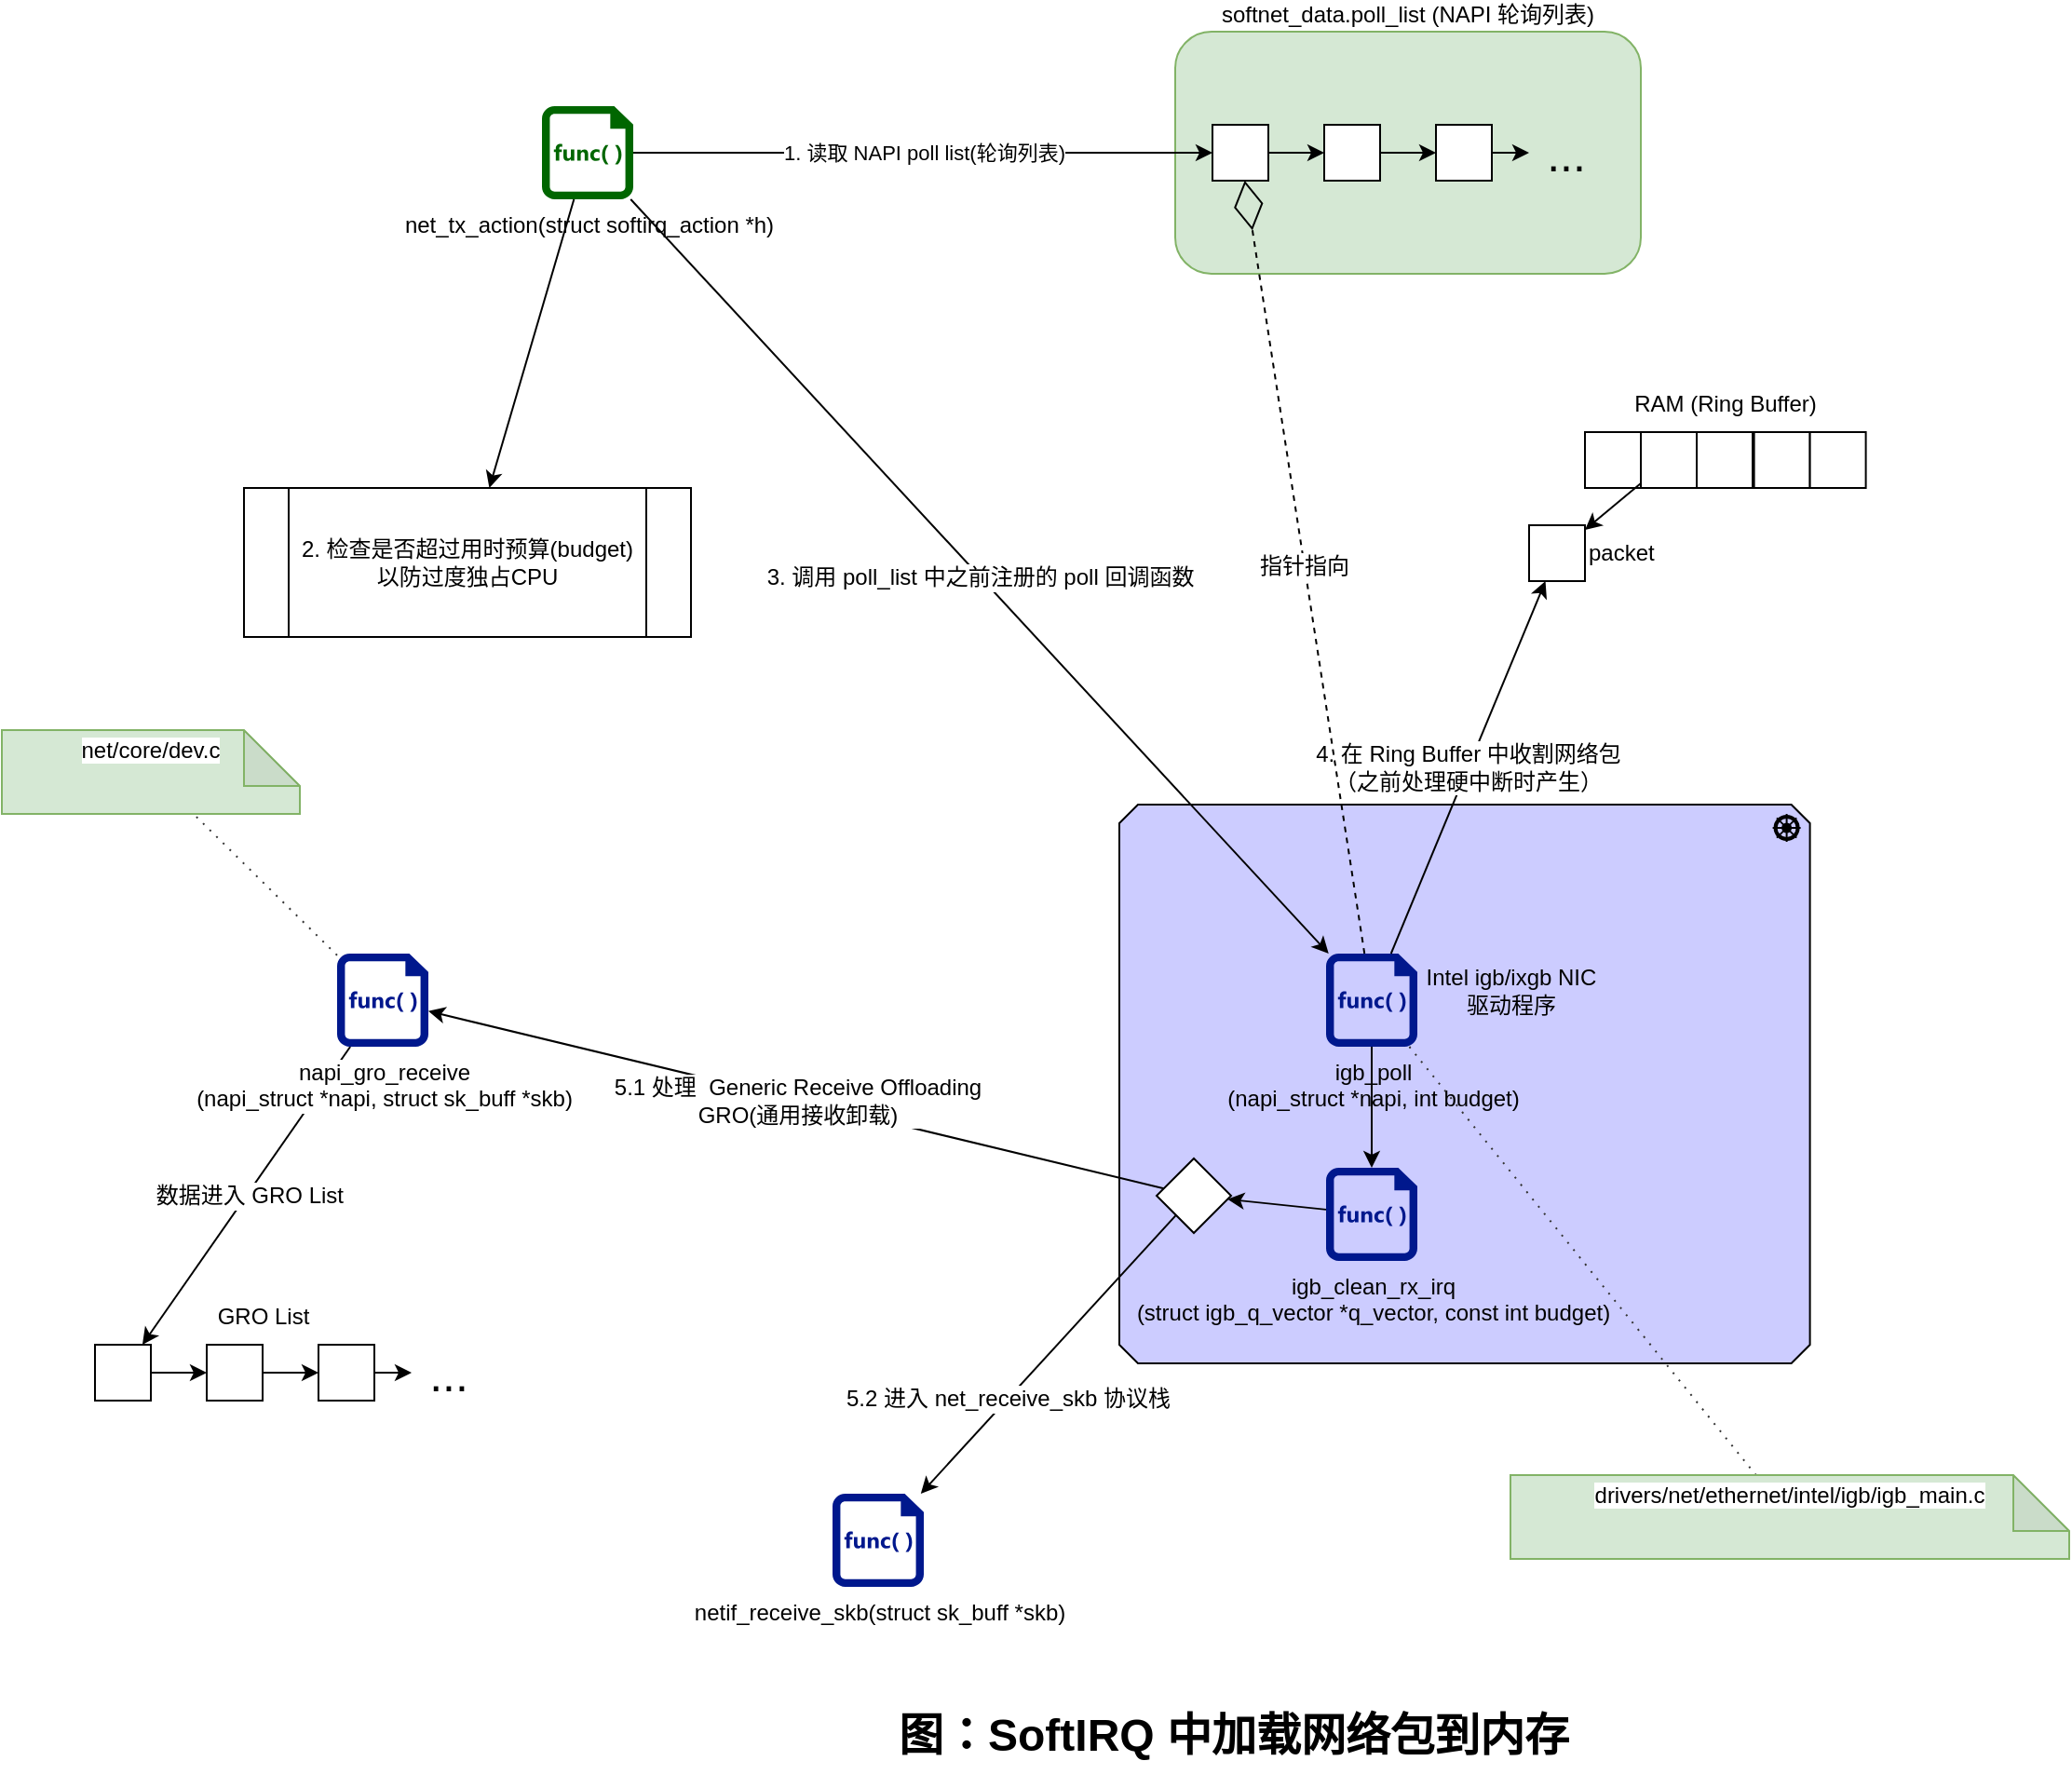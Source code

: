 <mxfile version="15.4.0" type="device"><diagram id="xDrFRfYJf-l-wRVInZkL" name="main"><mxGraphModel dx="2860" dy="1223" grid="1" gridSize="10" guides="1" tooltips="1" connect="1" arrows="1" fold="1" page="1" pageScale="1" pageWidth="1100" pageHeight="850" background="#FFFFFF" math="0" shadow="0"><root><mxCell id="0"/><mxCell id="1" parent="0"/><UserObject label="net_tx_action(struct softirq_action *h)" link="https://elixir.bootlin.com/linux/v5.4/source/kernel/softirq.c#L455" tooltip="This is the function the softirq kernel threads will execute to process packets." id="qz3C33kPQu6QFKgQw6UI-1"><mxCell style="sketch=0;aspect=fixed;pointerEvents=1;shadow=0;dashed=0;html=1;strokeColor=none;labelPosition=center;verticalLabelPosition=bottom;verticalAlign=top;align=center;fillColor=#006600;shape=mxgraph.mscae.enterprise.code_file;labelBackgroundColor=none;" vertex="1" parent="1"><mxGeometry x="370" y="945" width="49" height="50" as="geometry"/></mxCell></UserObject><UserObject label="softnet_data.poll_list (NAPI 轮询列表)" link="https://elixir.bootlin.com/linux/v5.4/source/include/linux/netdevice.h#L2974" id="qz3C33kPQu6QFKgQw6UI-2"><mxCell style="rounded=1;whiteSpace=wrap;html=1;shadow=0;labelBackgroundColor=none;sketch=0;fontFamily=Helvetica;fontSize=12;strokeColor=#82b366;fillColor=#d5e8d4;align=center;labelPosition=center;verticalLabelPosition=top;verticalAlign=bottom;" vertex="1" parent="1"><mxGeometry x="710" y="905" width="250" height="130" as="geometry"/></mxCell></UserObject><mxCell id="qz3C33kPQu6QFKgQw6UI-4" value="1. 读取 NAPI poll list(轮询列表)" style="endArrow=classic;html=1;rounded=0;edgeStyle=orthogonalEdgeStyle;" edge="1" parent="1" source="qz3C33kPQu6QFKgQw6UI-1" target="qz3C33kPQu6QFKgQw6UI-6"><mxGeometry width="50" height="50" relative="1" as="geometry"><mxPoint x="540" y="1020" as="sourcePoint"/><mxPoint x="760" y="810" as="targetPoint"/></mxGeometry></mxCell><mxCell id="qz3C33kPQu6QFKgQw6UI-6" value="" style="rounded=0;whiteSpace=wrap;html=1;" vertex="1" parent="1"><mxGeometry x="730" y="955" width="30" height="30" as="geometry"/></mxCell><mxCell id="qz3C33kPQu6QFKgQw6UI-7" value="" style="endArrow=classic;html=1;rounded=0;" edge="1" parent="1" source="qz3C33kPQu6QFKgQw6UI-6" target="qz3C33kPQu6QFKgQw6UI-8"><mxGeometry width="50" height="50" relative="1" as="geometry"><mxPoint x="800" y="1095" as="sourcePoint"/><mxPoint x="790" y="970" as="targetPoint"/></mxGeometry></mxCell><mxCell id="qz3C33kPQu6QFKgQw6UI-8" value="" style="rounded=0;whiteSpace=wrap;html=1;" vertex="1" parent="1"><mxGeometry x="790" y="955" width="30" height="30" as="geometry"/></mxCell><mxCell id="qz3C33kPQu6QFKgQw6UI-9" value="" style="endArrow=classic;html=1;rounded=0;" edge="1" source="qz3C33kPQu6QFKgQw6UI-8" parent="1" target="qz3C33kPQu6QFKgQw6UI-10"><mxGeometry width="50" height="50" relative="1" as="geometry"><mxPoint x="860" y="1095" as="sourcePoint"/><mxPoint x="850" y="970" as="targetPoint"/></mxGeometry></mxCell><mxCell id="qz3C33kPQu6QFKgQw6UI-10" value="" style="rounded=0;whiteSpace=wrap;html=1;" vertex="1" parent="1"><mxGeometry x="850" y="955" width="30" height="30" as="geometry"/></mxCell><mxCell id="qz3C33kPQu6QFKgQw6UI-11" value="" style="endArrow=classic;html=1;rounded=0;" edge="1" source="qz3C33kPQu6QFKgQw6UI-10" parent="1" target="qz3C33kPQu6QFKgQw6UI-12"><mxGeometry width="50" height="50" relative="1" as="geometry"><mxPoint x="920" y="1095" as="sourcePoint"/><mxPoint x="910" y="970" as="targetPoint"/></mxGeometry></mxCell><mxCell id="qz3C33kPQu6QFKgQw6UI-12" value="..." style="text;html=1;strokeColor=none;fillColor=none;align=center;verticalAlign=middle;whiteSpace=wrap;rounded=0;fontSize=25;" vertex="1" parent="1"><mxGeometry x="900" y="955" width="40" height="30" as="geometry"/></mxCell><mxCell id="qz3C33kPQu6QFKgQw6UI-13" value="2. 检查是否超过用时预算(budget)&lt;br&gt;以防过度独占CPU" style="shape=process;whiteSpace=wrap;html=1;backgroundOutline=1;fontSize=12;" vertex="1" parent="1"><mxGeometry x="210" y="1150" width="240" height="80" as="geometry"/></mxCell><mxCell id="qz3C33kPQu6QFKgQw6UI-14" value="" style="endArrow=classic;html=1;rounded=0;fontSize=12;" edge="1" parent="1" source="qz3C33kPQu6QFKgQw6UI-1" target="qz3C33kPQu6QFKgQw6UI-13"><mxGeometry width="50" height="50" relative="1" as="geometry"><mxPoint x="510" y="1070" as="sourcePoint"/><mxPoint x="560" y="1020" as="targetPoint"/></mxGeometry></mxCell><mxCell id="qz3C33kPQu6QFKgQw6UI-15" value="Intel igb/ixgb NIC&lt;br&gt;驱动程序" style="html=1;outlineConnect=0;whiteSpace=wrap;fillColor=#CCCCFF;shape=mxgraph.archimate3.application;appType=driver;archiType=oct;spacingRight=0;labelPosition=center;verticalLabelPosition=middle;align=center;verticalAlign=middle;spacingLeft=50;spacingBottom=100;" vertex="1" parent="1"><mxGeometry x="680" y="1320" width="370.8" height="300" as="geometry"/></mxCell><UserObject label="igb_poll&lt;br&gt;(napi_struct *napi, int budget)" link="https://elixir.bootlin.com/linux/v5.4/source/drivers/net/ethernet/intel/igb/igb_main.c#L7702" id="qz3C33kPQu6QFKgQw6UI-16"><mxCell style="sketch=0;aspect=fixed;pointerEvents=1;shadow=0;dashed=0;html=1;strokeColor=none;labelPosition=center;verticalLabelPosition=bottom;verticalAlign=top;align=center;fillColor=#00188D;shape=mxgraph.mscae.enterprise.code_file;labelBackgroundColor=none;" vertex="1" parent="1"><mxGeometry x="791" y="1400" width="49" height="50" as="geometry"/></mxCell></UserObject><mxCell id="qz3C33kPQu6QFKgQw6UI-17" value="" style="endArrow=none;dashed=1;html=1;rounded=0;fontFamily=Helvetica;fontSize=15;fontColor=#000000;dashPattern=1 4;strokeColor=#333333;" edge="1" parent="1" source="qz3C33kPQu6QFKgQw6UI-16" target="qz3C33kPQu6QFKgQw6UI-18"><mxGeometry width="50" height="50" relative="1" as="geometry"><mxPoint x="988.8" y="1297.091" as="sourcePoint"/><mxPoint x="959.8" y="2273.655" as="targetPoint"/></mxGeometry></mxCell><UserObject label="drivers/net/ethernet/intel/igb/igb_main.c" id="qz3C33kPQu6QFKgQw6UI-18"><mxCell style="shape=note;whiteSpace=wrap;html=1;backgroundOutline=1;darkOpacity=0.05;labelBackgroundColor=default;labelPosition=center;verticalLabelPosition=top;align=center;verticalAlign=bottom;fillColor=#d5e8d4;strokeColor=#82b366;spacingTop=0;spacingBottom=-20;spacingRight=0;" vertex="1" parent="1"><mxGeometry x="890" y="1680" width="300" height="45" as="geometry"/></mxCell></UserObject><mxCell id="qz3C33kPQu6QFKgQw6UI-20" value="3. 调用 poll_list 中之前注册的 poll 回调函数" style="endArrow=classic;html=1;rounded=0;fontSize=12;" edge="1" parent="1" source="qz3C33kPQu6QFKgQw6UI-1" target="qz3C33kPQu6QFKgQw6UI-16"><mxGeometry width="50" height="50" relative="1" as="geometry"><mxPoint x="550" y="1360" as="sourcePoint"/><mxPoint x="600" y="1310" as="targetPoint"/></mxGeometry></mxCell><mxCell id="qz3C33kPQu6QFKgQw6UI-21" value="" style="rounded=0;whiteSpace=wrap;html=1;" vertex="1" parent="1"><mxGeometry x="930" y="1120" width="30" height="30" as="geometry"/></mxCell><mxCell id="qz3C33kPQu6QFKgQw6UI-22" value="" style="rounded=0;whiteSpace=wrap;html=1;" vertex="1" parent="1"><mxGeometry x="960" y="1120" width="30" height="30" as="geometry"/></mxCell><mxCell id="qz3C33kPQu6QFKgQw6UI-23" value="" style="rounded=0;whiteSpace=wrap;html=1;" vertex="1" parent="1"><mxGeometry x="990" y="1120" width="30" height="30" as="geometry"/></mxCell><mxCell id="qz3C33kPQu6QFKgQw6UI-24" value="" style="rounded=0;whiteSpace=wrap;html=1;" vertex="1" parent="1"><mxGeometry x="1020.8" y="1120" width="30" height="30" as="geometry"/></mxCell><mxCell id="qz3C33kPQu6QFKgQw6UI-25" value="" style="rounded=0;whiteSpace=wrap;html=1;" vertex="1" parent="1"><mxGeometry x="1050.8" y="1120" width="30" height="30" as="geometry"/></mxCell><mxCell id="qz3C33kPQu6QFKgQw6UI-26" value="RAM (Ring Buffer)" style="text;html=1;strokeColor=none;fillColor=none;align=center;verticalAlign=middle;whiteSpace=wrap;rounded=0;fontSize=12;" vertex="1" parent="1"><mxGeometry x="945.5" y="1090" width="119" height="30" as="geometry"/></mxCell><mxCell id="qz3C33kPQu6QFKgQw6UI-27" value="packet" style="rounded=0;whiteSpace=wrap;html=1;labelPosition=right;verticalLabelPosition=middle;align=left;verticalAlign=middle;" vertex="1" parent="1"><mxGeometry x="900" y="1170" width="30" height="30" as="geometry"/></mxCell><mxCell id="qz3C33kPQu6QFKgQw6UI-28" value="4. 在 Ring Buffer 中收割网络包&lt;br&gt;（之前处理硬中断时产生）" style="endArrow=classic;html=1;rounded=0;fontSize=12;" edge="1" parent="1" source="qz3C33kPQu6QFKgQw6UI-16" target="qz3C33kPQu6QFKgQw6UI-27"><mxGeometry width="50" height="50" relative="1" as="geometry"><mxPoint x="760" y="1100" as="sourcePoint"/><mxPoint x="810" y="1050" as="targetPoint"/></mxGeometry></mxCell><mxCell id="qz3C33kPQu6QFKgQw6UI-29" value="" style="endArrow=classic;html=1;rounded=0;fontSize=12;" edge="1" parent="1" source="qz3C33kPQu6QFKgQw6UI-22" target="qz3C33kPQu6QFKgQw6UI-27"><mxGeometry width="50" height="50" relative="1" as="geometry"><mxPoint x="720" y="1240" as="sourcePoint"/><mxPoint x="770" y="1190" as="targetPoint"/></mxGeometry></mxCell><mxCell id="qz3C33kPQu6QFKgQw6UI-32" value="" style="endArrow=none;dashed=1;html=1;rounded=0;fontFamily=Helvetica;fontSize=15;fontColor=#000000;dashPattern=1 4;strokeColor=#333333;" edge="1" target="qz3C33kPQu6QFKgQw6UI-33" parent="1" source="qz3C33kPQu6QFKgQw6UI-30"><mxGeometry width="50" height="50" relative="1" as="geometry"><mxPoint x="250" y="1459.996" as="sourcePoint"/><mxPoint x="369.8" y="2293.565" as="targetPoint"/></mxGeometry></mxCell><UserObject label="net/core/dev.c" id="qz3C33kPQu6QFKgQw6UI-33"><mxCell style="shape=note;whiteSpace=wrap;html=1;backgroundOutline=1;darkOpacity=0.05;labelBackgroundColor=default;labelPosition=center;verticalLabelPosition=top;align=center;verticalAlign=bottom;fillColor=#d5e8d4;strokeColor=#82b366;spacingTop=0;spacingBottom=-20;spacingRight=0;" vertex="1" parent="1"><mxGeometry x="80" y="1280" width="160" height="45" as="geometry"/></mxCell></UserObject><mxCell id="qz3C33kPQu6QFKgQw6UI-34" value="5.1 处理&amp;nbsp;&amp;nbsp;Generic Receive Offloading&lt;br&gt;GRO(通用接收卸载)" style="endArrow=classic;html=1;rounded=0;fontSize=12;" edge="1" parent="1" source="qz3C33kPQu6QFKgQw6UI-52" target="qz3C33kPQu6QFKgQw6UI-30"><mxGeometry width="50" height="50" relative="1" as="geometry"><mxPoint x="460" y="1530" as="sourcePoint"/><mxPoint x="510" y="1480" as="targetPoint"/></mxGeometry></mxCell><mxCell id="qz3C33kPQu6QFKgQw6UI-42" value="" style="rounded=0;whiteSpace=wrap;html=1;" vertex="1" parent="1"><mxGeometry x="130" y="1610" width="30" height="30" as="geometry"/></mxCell><mxCell id="qz3C33kPQu6QFKgQw6UI-43" value="" style="endArrow=classic;html=1;rounded=0;" edge="1" parent="1" source="qz3C33kPQu6QFKgQw6UI-42" target="qz3C33kPQu6QFKgQw6UI-44"><mxGeometry width="50" height="50" relative="1" as="geometry"><mxPoint x="200" y="1750" as="sourcePoint"/><mxPoint x="190" y="1625" as="targetPoint"/></mxGeometry></mxCell><mxCell id="qz3C33kPQu6QFKgQw6UI-44" value="" style="rounded=0;whiteSpace=wrap;html=1;" vertex="1" parent="1"><mxGeometry x="190" y="1610" width="30" height="30" as="geometry"/></mxCell><mxCell id="qz3C33kPQu6QFKgQw6UI-45" value="" style="endArrow=classic;html=1;rounded=0;" edge="1" parent="1" source="qz3C33kPQu6QFKgQw6UI-44" target="qz3C33kPQu6QFKgQw6UI-46"><mxGeometry width="50" height="50" relative="1" as="geometry"><mxPoint x="260" y="1750" as="sourcePoint"/><mxPoint x="250" y="1625" as="targetPoint"/></mxGeometry></mxCell><mxCell id="qz3C33kPQu6QFKgQw6UI-46" value="" style="rounded=0;whiteSpace=wrap;html=1;" vertex="1" parent="1"><mxGeometry x="250" y="1610" width="30" height="30" as="geometry"/></mxCell><mxCell id="qz3C33kPQu6QFKgQw6UI-47" value="" style="endArrow=classic;html=1;rounded=0;" edge="1" parent="1" source="qz3C33kPQu6QFKgQw6UI-46" target="qz3C33kPQu6QFKgQw6UI-48"><mxGeometry width="50" height="50" relative="1" as="geometry"><mxPoint x="320" y="1750" as="sourcePoint"/><mxPoint x="310" y="1625" as="targetPoint"/></mxGeometry></mxCell><mxCell id="qz3C33kPQu6QFKgQw6UI-48" value="..." style="text;html=1;strokeColor=none;fillColor=none;align=center;verticalAlign=middle;whiteSpace=wrap;rounded=0;fontSize=25;" vertex="1" parent="1"><mxGeometry x="300" y="1610" width="40" height="30" as="geometry"/></mxCell><mxCell id="qz3C33kPQu6QFKgQw6UI-49" value="GRO List" style="text;html=1;strokeColor=none;fillColor=none;align=center;verticalAlign=middle;whiteSpace=wrap;rounded=0;fontSize=12;" vertex="1" parent="1"><mxGeometry x="161" y="1580" width="119" height="30" as="geometry"/></mxCell><UserObject label="netif_receive_skb(struct sk_buff *skb)" link="https://elixir.bootlin.com/linux/v5.4/source/net/core/dev.c#L5186" id="qz3C33kPQu6QFKgQw6UI-50"><mxCell style="sketch=0;aspect=fixed;pointerEvents=1;shadow=0;dashed=0;html=1;strokeColor=none;labelPosition=center;verticalLabelPosition=bottom;verticalAlign=top;align=center;fillColor=#00188D;shape=mxgraph.mscae.enterprise.code_file;labelBackgroundColor=none;" vertex="1" parent="1"><mxGeometry x="526" y="1690" width="49" height="50" as="geometry"/></mxCell></UserObject><mxCell id="qz3C33kPQu6QFKgQw6UI-51" value="&amp;nbsp;数据进入 GRO List" style="endArrow=classic;html=1;rounded=0;fontSize=12;" edge="1" parent="1" source="qz3C33kPQu6QFKgQw6UI-30" target="qz3C33kPQu6QFKgQw6UI-42"><mxGeometry width="50" height="50" relative="1" as="geometry"><mxPoint x="120" y="1530" as="sourcePoint"/><mxPoint x="346" y="1540" as="targetPoint"/></mxGeometry></mxCell><mxCell id="qz3C33kPQu6QFKgQw6UI-52" value="" style="rhombus;whiteSpace=wrap;html=1;fontSize=12;" vertex="1" parent="1"><mxGeometry x="700" y="1510" width="40" height="40" as="geometry"/></mxCell><mxCell id="qz3C33kPQu6QFKgQw6UI-54" value="5.2 进入 net_receive_skb 协议栈" style="endArrow=classic;html=1;rounded=0;fontSize=12;" edge="1" parent="1" source="qz3C33kPQu6QFKgQw6UI-52" target="qz3C33kPQu6QFKgQw6UI-50"><mxGeometry x="0.326" y="1" width="50" height="50" relative="1" as="geometry"><mxPoint x="660" y="1780" as="sourcePoint"/><mxPoint x="760" y="1800.616" as="targetPoint"/><mxPoint y="-1" as="offset"/></mxGeometry></mxCell><mxCell id="qz3C33kPQu6QFKgQw6UI-55" value="&lt;div style=&quot;text-align: center&quot;&gt;&lt;br&gt;&lt;/div&gt;" style="text;whiteSpace=wrap;html=1;fontSize=12;" vertex="1" parent="1"><mxGeometry x="480" y="1530" width="200" height="40" as="geometry"/></mxCell><UserObject label="napi_gro_receive&lt;br&gt;(napi_struct *napi, struct sk_buff *skb)" link="https://elixir.bootlin.com/linux/v5.4/source/net/core/dev.c#L5620" id="qz3C33kPQu6QFKgQw6UI-30"><mxCell style="sketch=0;aspect=fixed;pointerEvents=1;shadow=0;dashed=0;html=1;strokeColor=none;labelPosition=center;verticalLabelPosition=bottom;verticalAlign=top;align=center;fillColor=#00188D;shape=mxgraph.mscae.enterprise.code_file;labelBackgroundColor=default;" vertex="1" parent="1"><mxGeometry x="260" y="1400" width="49" height="50" as="geometry"/></mxCell></UserObject><UserObject label="igb_clean_rx_irq&lt;br&gt;(struct igb_q_vector *q_vector, const int budget)" link="https://elixir.bootlin.com/linux/v5.4/source/drivers/net/ethernet/intel/igb/igb_main.c#L8303" id="qz3C33kPQu6QFKgQw6UI-56"><mxCell style="sketch=0;aspect=fixed;pointerEvents=1;shadow=0;dashed=0;html=1;strokeColor=none;labelPosition=center;verticalLabelPosition=bottom;verticalAlign=top;align=center;fillColor=#00188D;shape=mxgraph.mscae.enterprise.code_file;labelBackgroundColor=none;" vertex="1" parent="1"><mxGeometry x="791" y="1515" width="49" height="50" as="geometry"/></mxCell></UserObject><mxCell id="qz3C33kPQu6QFKgQw6UI-57" value="" style="endArrow=classic;html=1;rounded=0;fontSize=12;" edge="1" parent="1" source="qz3C33kPQu6QFKgQw6UI-16" target="qz3C33kPQu6QFKgQw6UI-56"><mxGeometry width="50" height="50" relative="1" as="geometry"><mxPoint x="640" y="1820" as="sourcePoint"/><mxPoint x="690" y="1770" as="targetPoint"/></mxGeometry></mxCell><mxCell id="qz3C33kPQu6QFKgQw6UI-58" value="" style="endArrow=classic;html=1;rounded=0;fontSize=12;" edge="1" parent="1" source="qz3C33kPQu6QFKgQw6UI-56" target="qz3C33kPQu6QFKgQw6UI-52"><mxGeometry width="50" height="50" relative="1" as="geometry"><mxPoint x="500" y="1670" as="sourcePoint"/><mxPoint x="550" y="1620" as="targetPoint"/></mxGeometry></mxCell><mxCell id="qz3C33kPQu6QFKgQw6UI-59" value="指针指向" style="endArrow=diamondThin;endFill=0;endSize=24;html=1;rounded=0;fontSize=12;dashed=1;" edge="1" parent="1" source="qz3C33kPQu6QFKgQw6UI-16" target="qz3C33kPQu6QFKgQw6UI-6"><mxGeometry width="160" relative="1" as="geometry"><mxPoint x="670" y="1100" as="sourcePoint"/><mxPoint x="830" y="1100" as="targetPoint"/></mxGeometry></mxCell><mxCell id="qz3C33kPQu6QFKgQw6UI-60" value="图：SoftIRQ 中加载网络包到内存" style="text;strokeColor=none;fillColor=none;html=1;fontSize=24;fontStyle=1;verticalAlign=middle;align=center;shadow=1;labelBackgroundColor=none;sketch=0;fontFamily=Helvetica;fontColor=#000000;" vertex="1" parent="1"><mxGeometry x="535.5" y="1800" width="410" height="40" as="geometry"/></mxCell></root></mxGraphModel></diagram></mxfile>